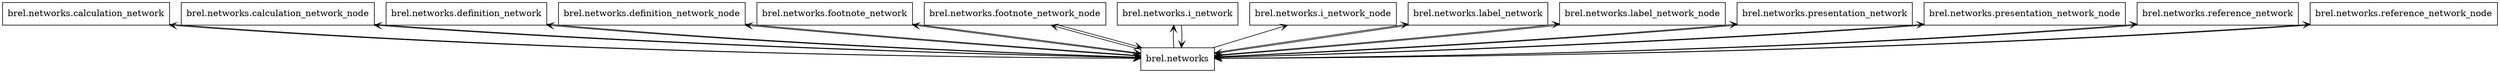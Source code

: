 digraph "packages_brel_networks" {
rankdir=BT
charset="utf-8"
"brel.networks" [color="black", label=<brel.networks>, shape="box", style="solid"];
"brel.networks.calculation_network" [color="black", label=<brel.networks.calculation_network>, shape="box", style="solid"];
"brel.networks.calculation_network_node" [color="black", label=<brel.networks.calculation_network_node>, shape="box", style="solid"];
"brel.networks.definition_network" [color="black", label=<brel.networks.definition_network>, shape="box", style="solid"];
"brel.networks.definition_network_node" [color="black", label=<brel.networks.definition_network_node>, shape="box", style="solid"];
"brel.networks.footnote_network" [color="black", label=<brel.networks.footnote_network>, shape="box", style="solid"];
"brel.networks.footnote_network_node" [color="black", label=<brel.networks.footnote_network_node>, shape="box", style="solid"];
"brel.networks.i_network" [color="black", label=<brel.networks.i_network>, shape="box", style="solid"];
"brel.networks.i_network_node" [color="black", label=<brel.networks.i_network_node>, shape="box", style="solid"];
"brel.networks.label_network" [color="black", label=<brel.networks.label_network>, shape="box", style="solid"];
"brel.networks.label_network_node" [color="black", label=<brel.networks.label_network_node>, shape="box", style="solid"];
"brel.networks.presentation_network" [color="black", label=<brel.networks.presentation_network>, shape="box", style="solid"];
"brel.networks.presentation_network_node" [color="black", label=<brel.networks.presentation_network_node>, shape="box", style="solid"];
"brel.networks.reference_network" [color="black", label=<brel.networks.reference_network>, shape="box", style="solid"];
"brel.networks.reference_network_node" [color="black", label=<brel.networks.reference_network_node>, shape="box", style="solid"];
"brel.networks" -> "brel.networks.calculation_network" [arrowhead="open", arrowtail="none"];
"brel.networks" -> "brel.networks.calculation_network_node" [arrowhead="open", arrowtail="none"];
"brel.networks" -> "brel.networks.definition_network" [arrowhead="open", arrowtail="none"];
"brel.networks" -> "brel.networks.definition_network_node" [arrowhead="open", arrowtail="none"];
"brel.networks" -> "brel.networks.footnote_network" [arrowhead="open", arrowtail="none"];
"brel.networks" -> "brel.networks.footnote_network_node" [arrowhead="open", arrowtail="none"];
"brel.networks" -> "brel.networks.i_network" [arrowhead="open", arrowtail="none"];
"brel.networks" -> "brel.networks.i_network_node" [arrowhead="open", arrowtail="none"];
"brel.networks" -> "brel.networks.label_network" [arrowhead="open", arrowtail="none"];
"brel.networks" -> "brel.networks.label_network_node" [arrowhead="open", arrowtail="none"];
"brel.networks" -> "brel.networks.presentation_network" [arrowhead="open", arrowtail="none"];
"brel.networks" -> "brel.networks.presentation_network_node" [arrowhead="open", arrowtail="none"];
"brel.networks" -> "brel.networks.reference_network" [arrowhead="open", arrowtail="none"];
"brel.networks" -> "brel.networks.reference_network_node" [arrowhead="open", arrowtail="none"];
"brel.networks.calculation_network" -> "brel.networks" [arrowhead="open", arrowtail="none"];
"brel.networks.calculation_network_node" -> "brel.networks" [arrowhead="open", arrowtail="none"];
"brel.networks.definition_network" -> "brel.networks" [arrowhead="open", arrowtail="none"];
"brel.networks.definition_network_node" -> "brel.networks" [arrowhead="open", arrowtail="none"];
"brel.networks.footnote_network" -> "brel.networks" [arrowhead="open", arrowtail="none"];
"brel.networks.footnote_network_node" -> "brel.networks" [arrowhead="open", arrowtail="none"];
"brel.networks.i_network" -> "brel.networks" [arrowhead="open", arrowtail="none"];
"brel.networks.label_network" -> "brel.networks" [arrowhead="open", arrowtail="none"];
"brel.networks.label_network_node" -> "brel.networks" [arrowhead="open", arrowtail="none"];
"brel.networks.presentation_network" -> "brel.networks" [arrowhead="open", arrowtail="none"];
"brel.networks.presentation_network_node" -> "brel.networks" [arrowhead="open", arrowtail="none"];
"brel.networks.reference_network" -> "brel.networks" [arrowhead="open", arrowtail="none"];
"brel.networks.reference_network_node" -> "brel.networks" [arrowhead="open", arrowtail="none"];
}
